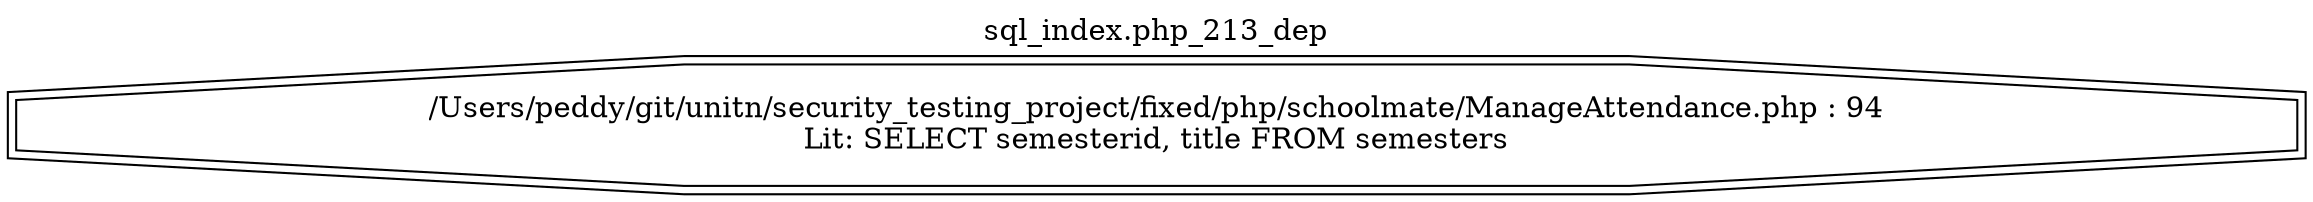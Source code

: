 digraph cfg {
  label="sql_index.php_213_dep";
  labelloc=t;
  n1 [shape=doubleoctagon, label="/Users/peddy/git/unitn/security_testing_project/fixed/php/schoolmate/ManageAttendance.php : 94\nLit: SELECT semesterid, title FROM semesters\n"];
}

